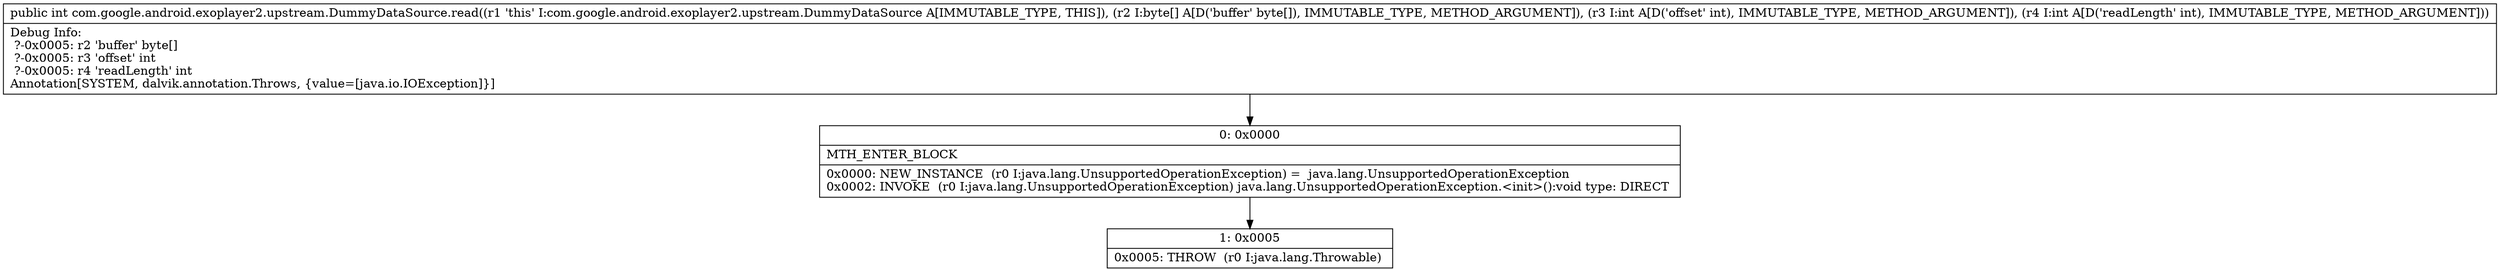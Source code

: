digraph "CFG forcom.google.android.exoplayer2.upstream.DummyDataSource.read([BII)I" {
Node_0 [shape=record,label="{0\:\ 0x0000|MTH_ENTER_BLOCK\l|0x0000: NEW_INSTANCE  (r0 I:java.lang.UnsupportedOperationException) =  java.lang.UnsupportedOperationException \l0x0002: INVOKE  (r0 I:java.lang.UnsupportedOperationException) java.lang.UnsupportedOperationException.\<init\>():void type: DIRECT \l}"];
Node_1 [shape=record,label="{1\:\ 0x0005|0x0005: THROW  (r0 I:java.lang.Throwable) \l}"];
MethodNode[shape=record,label="{public int com.google.android.exoplayer2.upstream.DummyDataSource.read((r1 'this' I:com.google.android.exoplayer2.upstream.DummyDataSource A[IMMUTABLE_TYPE, THIS]), (r2 I:byte[] A[D('buffer' byte[]), IMMUTABLE_TYPE, METHOD_ARGUMENT]), (r3 I:int A[D('offset' int), IMMUTABLE_TYPE, METHOD_ARGUMENT]), (r4 I:int A[D('readLength' int), IMMUTABLE_TYPE, METHOD_ARGUMENT]))  | Debug Info:\l  ?\-0x0005: r2 'buffer' byte[]\l  ?\-0x0005: r3 'offset' int\l  ?\-0x0005: r4 'readLength' int\lAnnotation[SYSTEM, dalvik.annotation.Throws, \{value=[java.io.IOException]\}]\l}"];
MethodNode -> Node_0;
Node_0 -> Node_1;
}

